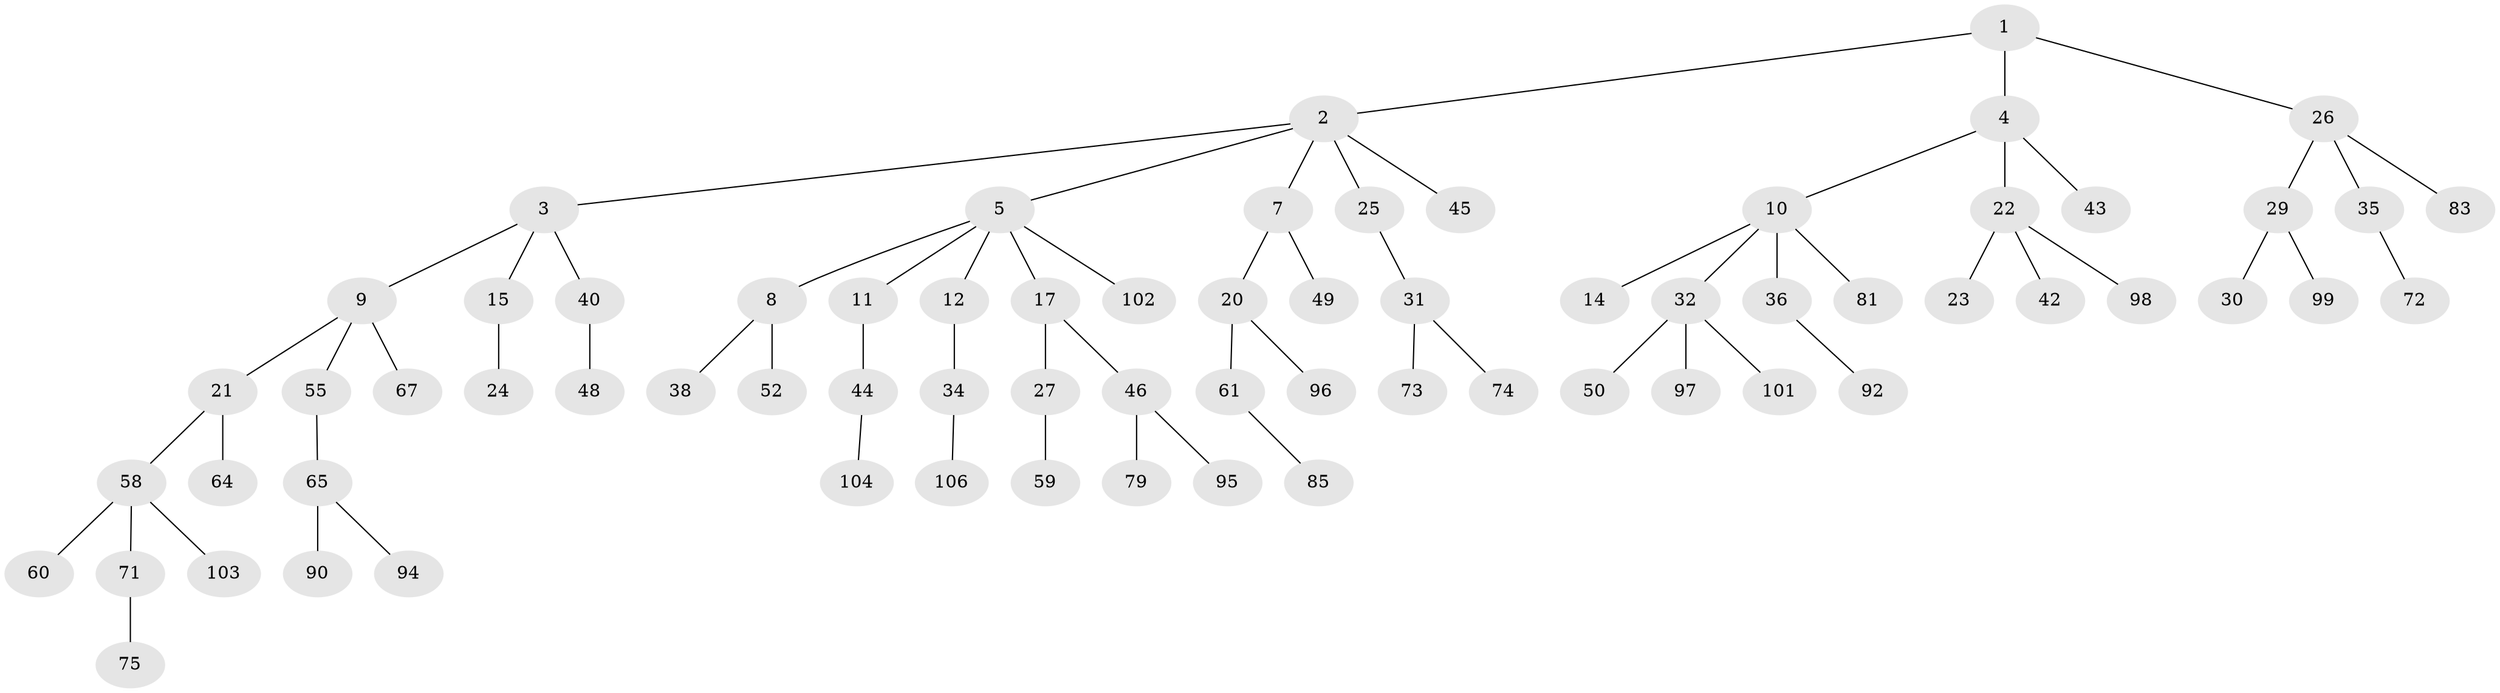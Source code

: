 // original degree distribution, {3: 0.14018691588785046, 6: 0.018691588785046728, 5: 0.04672897196261682, 1: 0.4672897196261682, 4: 0.04672897196261682, 2: 0.2803738317757009}
// Generated by graph-tools (version 1.1) at 2025/42/03/06/25 10:42:05]
// undirected, 70 vertices, 69 edges
graph export_dot {
graph [start="1"]
  node [color=gray90,style=filled];
  1;
  2 [super="+37"];
  3 [super="+6"];
  4 [super="+47"];
  5 [super="+100"];
  7 [super="+39"];
  8 [super="+89"];
  9 [super="+16"];
  10 [super="+41"];
  11 [super="+13"];
  12 [super="+19"];
  14;
  15 [super="+18"];
  17 [super="+28"];
  20 [super="+68"];
  21 [super="+57"];
  22 [super="+70"];
  23;
  24;
  25;
  26 [super="+53"];
  27 [super="+33"];
  29 [super="+56"];
  30;
  31 [super="+51"];
  32 [super="+82"];
  34 [super="+78"];
  35 [super="+69"];
  36 [super="+76"];
  38;
  40;
  42;
  43;
  44;
  45;
  46 [super="+66"];
  48 [super="+63"];
  49;
  50;
  52 [super="+54"];
  55;
  58 [super="+62"];
  59 [super="+87"];
  60;
  61 [super="+93"];
  64 [super="+88"];
  65 [super="+80"];
  67;
  71 [super="+77"];
  72;
  73;
  74;
  75;
  79 [super="+91"];
  81;
  83 [super="+84"];
  85 [super="+86"];
  90 [super="+105"];
  92;
  94;
  95;
  96;
  97 [super="+107"];
  98;
  99;
  101;
  102;
  103;
  104;
  106;
  1 -- 2;
  1 -- 4;
  1 -- 26;
  2 -- 3;
  2 -- 5;
  2 -- 7;
  2 -- 25;
  2 -- 45;
  3 -- 9;
  3 -- 15;
  3 -- 40;
  4 -- 10;
  4 -- 22;
  4 -- 43;
  5 -- 8;
  5 -- 11;
  5 -- 12;
  5 -- 17;
  5 -- 102;
  7 -- 20;
  7 -- 49;
  8 -- 38;
  8 -- 52;
  9 -- 55;
  9 -- 67;
  9 -- 21;
  10 -- 14;
  10 -- 32;
  10 -- 36;
  10 -- 81;
  11 -- 44;
  12 -- 34;
  15 -- 24;
  17 -- 27;
  17 -- 46;
  20 -- 61;
  20 -- 96;
  21 -- 64;
  21 -- 58;
  22 -- 23;
  22 -- 42;
  22 -- 98;
  25 -- 31;
  26 -- 29;
  26 -- 35;
  26 -- 83;
  27 -- 59;
  29 -- 30;
  29 -- 99;
  31 -- 73;
  31 -- 74;
  32 -- 50;
  32 -- 97;
  32 -- 101;
  34 -- 106;
  35 -- 72;
  36 -- 92;
  40 -- 48;
  44 -- 104;
  46 -- 79;
  46 -- 95;
  55 -- 65;
  58 -- 60;
  58 -- 71;
  58 -- 103;
  61 -- 85;
  65 -- 90;
  65 -- 94;
  71 -- 75;
}
